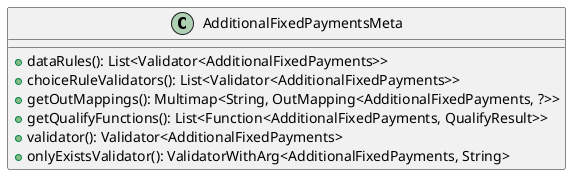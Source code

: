 @startuml

    class AdditionalFixedPaymentsMeta [[AdditionalFixedPaymentsMeta.html]] {
        +dataRules(): List<Validator<AdditionalFixedPayments>>
        +choiceRuleValidators(): List<Validator<AdditionalFixedPayments>>
        +getOutMappings(): Multimap<String, OutMapping<AdditionalFixedPayments, ?>>
        +getQualifyFunctions(): List<Function<AdditionalFixedPayments, QualifyResult>>
        +validator(): Validator<AdditionalFixedPayments>
        +onlyExistsValidator(): ValidatorWithArg<AdditionalFixedPayments, String>
    }

@enduml
